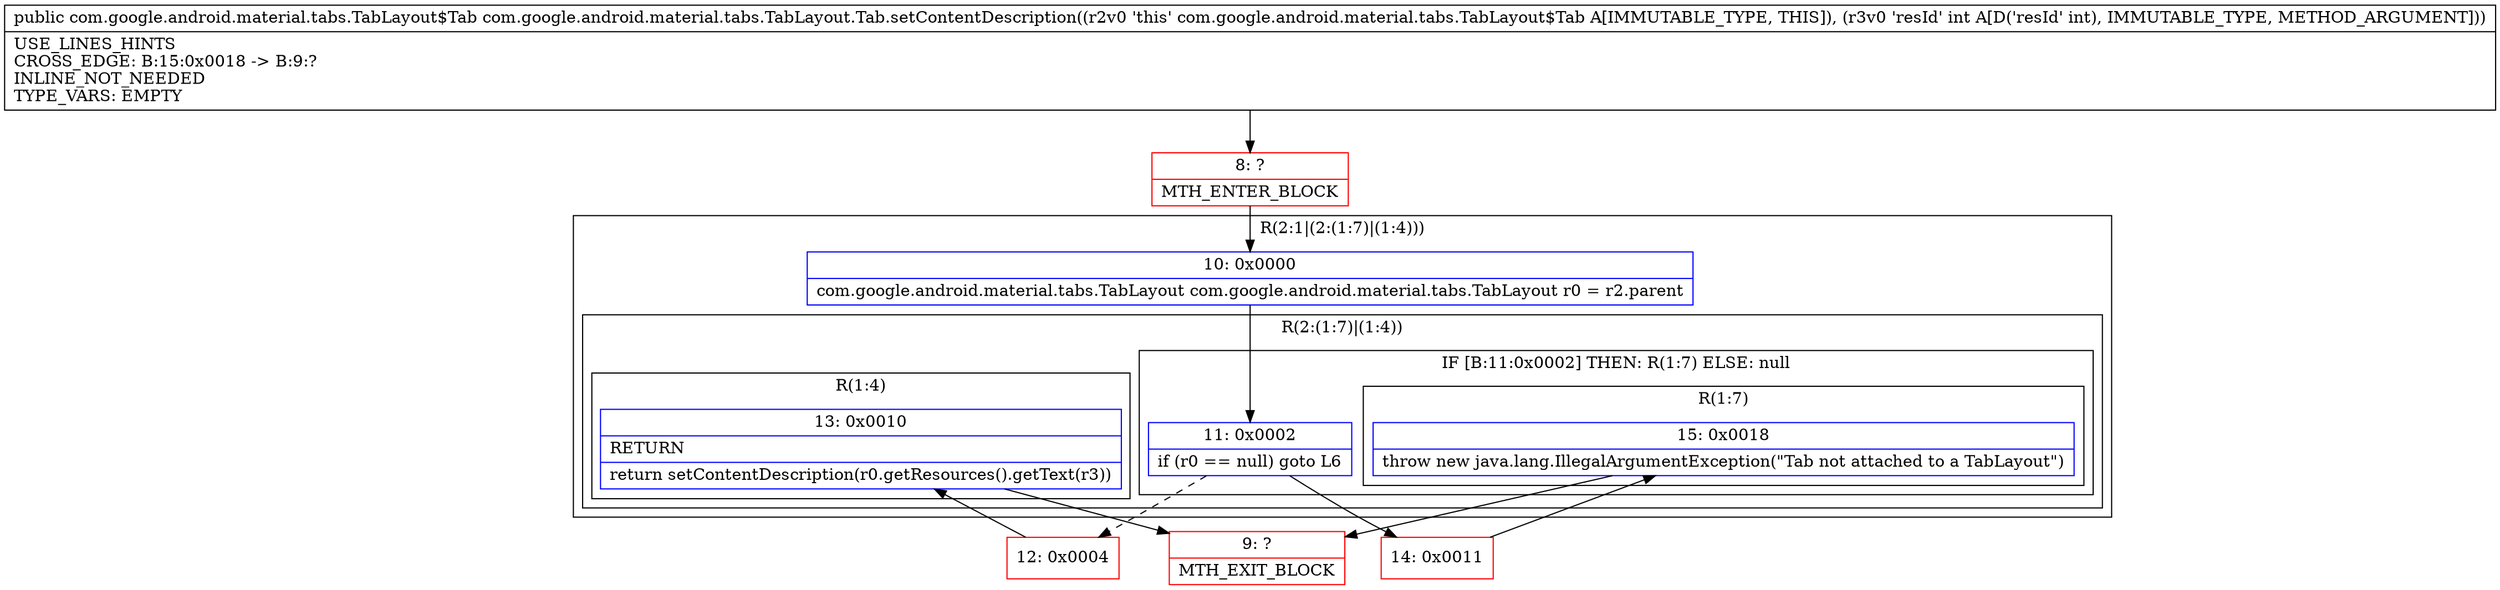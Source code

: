 digraph "CFG forcom.google.android.material.tabs.TabLayout.Tab.setContentDescription(I)Lcom\/google\/android\/material\/tabs\/TabLayout$Tab;" {
subgraph cluster_Region_1091860826 {
label = "R(2:1|(2:(1:7)|(1:4)))";
node [shape=record,color=blue];
Node_10 [shape=record,label="{10\:\ 0x0000|com.google.android.material.tabs.TabLayout com.google.android.material.tabs.TabLayout r0 = r2.parent\l}"];
subgraph cluster_Region_804995521 {
label = "R(2:(1:7)|(1:4))";
node [shape=record,color=blue];
subgraph cluster_IfRegion_630311357 {
label = "IF [B:11:0x0002] THEN: R(1:7) ELSE: null";
node [shape=record,color=blue];
Node_11 [shape=record,label="{11\:\ 0x0002|if (r0 == null) goto L6\l}"];
subgraph cluster_Region_1799358356 {
label = "R(1:7)";
node [shape=record,color=blue];
Node_15 [shape=record,label="{15\:\ 0x0018|throw new java.lang.IllegalArgumentException(\"Tab not attached to a TabLayout\")\l}"];
}
}
subgraph cluster_Region_1310602709 {
label = "R(1:4)";
node [shape=record,color=blue];
Node_13 [shape=record,label="{13\:\ 0x0010|RETURN\l|return setContentDescription(r0.getResources().getText(r3))\l}"];
}
}
}
Node_8 [shape=record,color=red,label="{8\:\ ?|MTH_ENTER_BLOCK\l}"];
Node_12 [shape=record,color=red,label="{12\:\ 0x0004}"];
Node_9 [shape=record,color=red,label="{9\:\ ?|MTH_EXIT_BLOCK\l}"];
Node_14 [shape=record,color=red,label="{14\:\ 0x0011}"];
MethodNode[shape=record,label="{public com.google.android.material.tabs.TabLayout$Tab com.google.android.material.tabs.TabLayout.Tab.setContentDescription((r2v0 'this' com.google.android.material.tabs.TabLayout$Tab A[IMMUTABLE_TYPE, THIS]), (r3v0 'resId' int A[D('resId' int), IMMUTABLE_TYPE, METHOD_ARGUMENT]))  | USE_LINES_HINTS\lCROSS_EDGE: B:15:0x0018 \-\> B:9:?\lINLINE_NOT_NEEDED\lTYPE_VARS: EMPTY\l}"];
MethodNode -> Node_8;Node_10 -> Node_11;
Node_11 -> Node_12[style=dashed];
Node_11 -> Node_14;
Node_15 -> Node_9;
Node_13 -> Node_9;
Node_8 -> Node_10;
Node_12 -> Node_13;
Node_14 -> Node_15;
}

